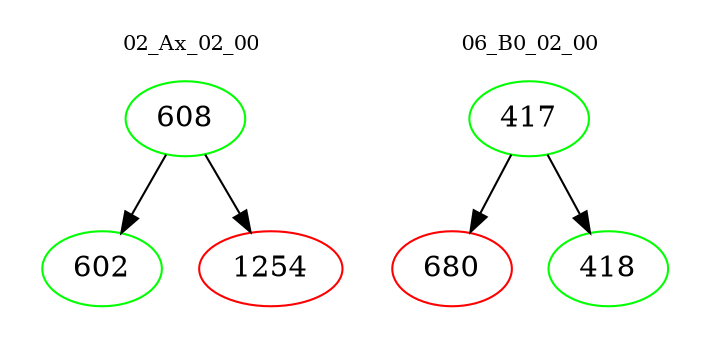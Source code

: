 digraph{
subgraph cluster_0 {
color = white
label = "02_Ax_02_00";
fontsize=10;
T0_608 [label="608", color="green"]
T0_608 -> T0_602 [color="black"]
T0_602 [label="602", color="green"]
T0_608 -> T0_1254 [color="black"]
T0_1254 [label="1254", color="red"]
}
subgraph cluster_1 {
color = white
label = "06_B0_02_00";
fontsize=10;
T1_417 [label="417", color="green"]
T1_417 -> T1_680 [color="black"]
T1_680 [label="680", color="red"]
T1_417 -> T1_418 [color="black"]
T1_418 [label="418", color="green"]
}
}
